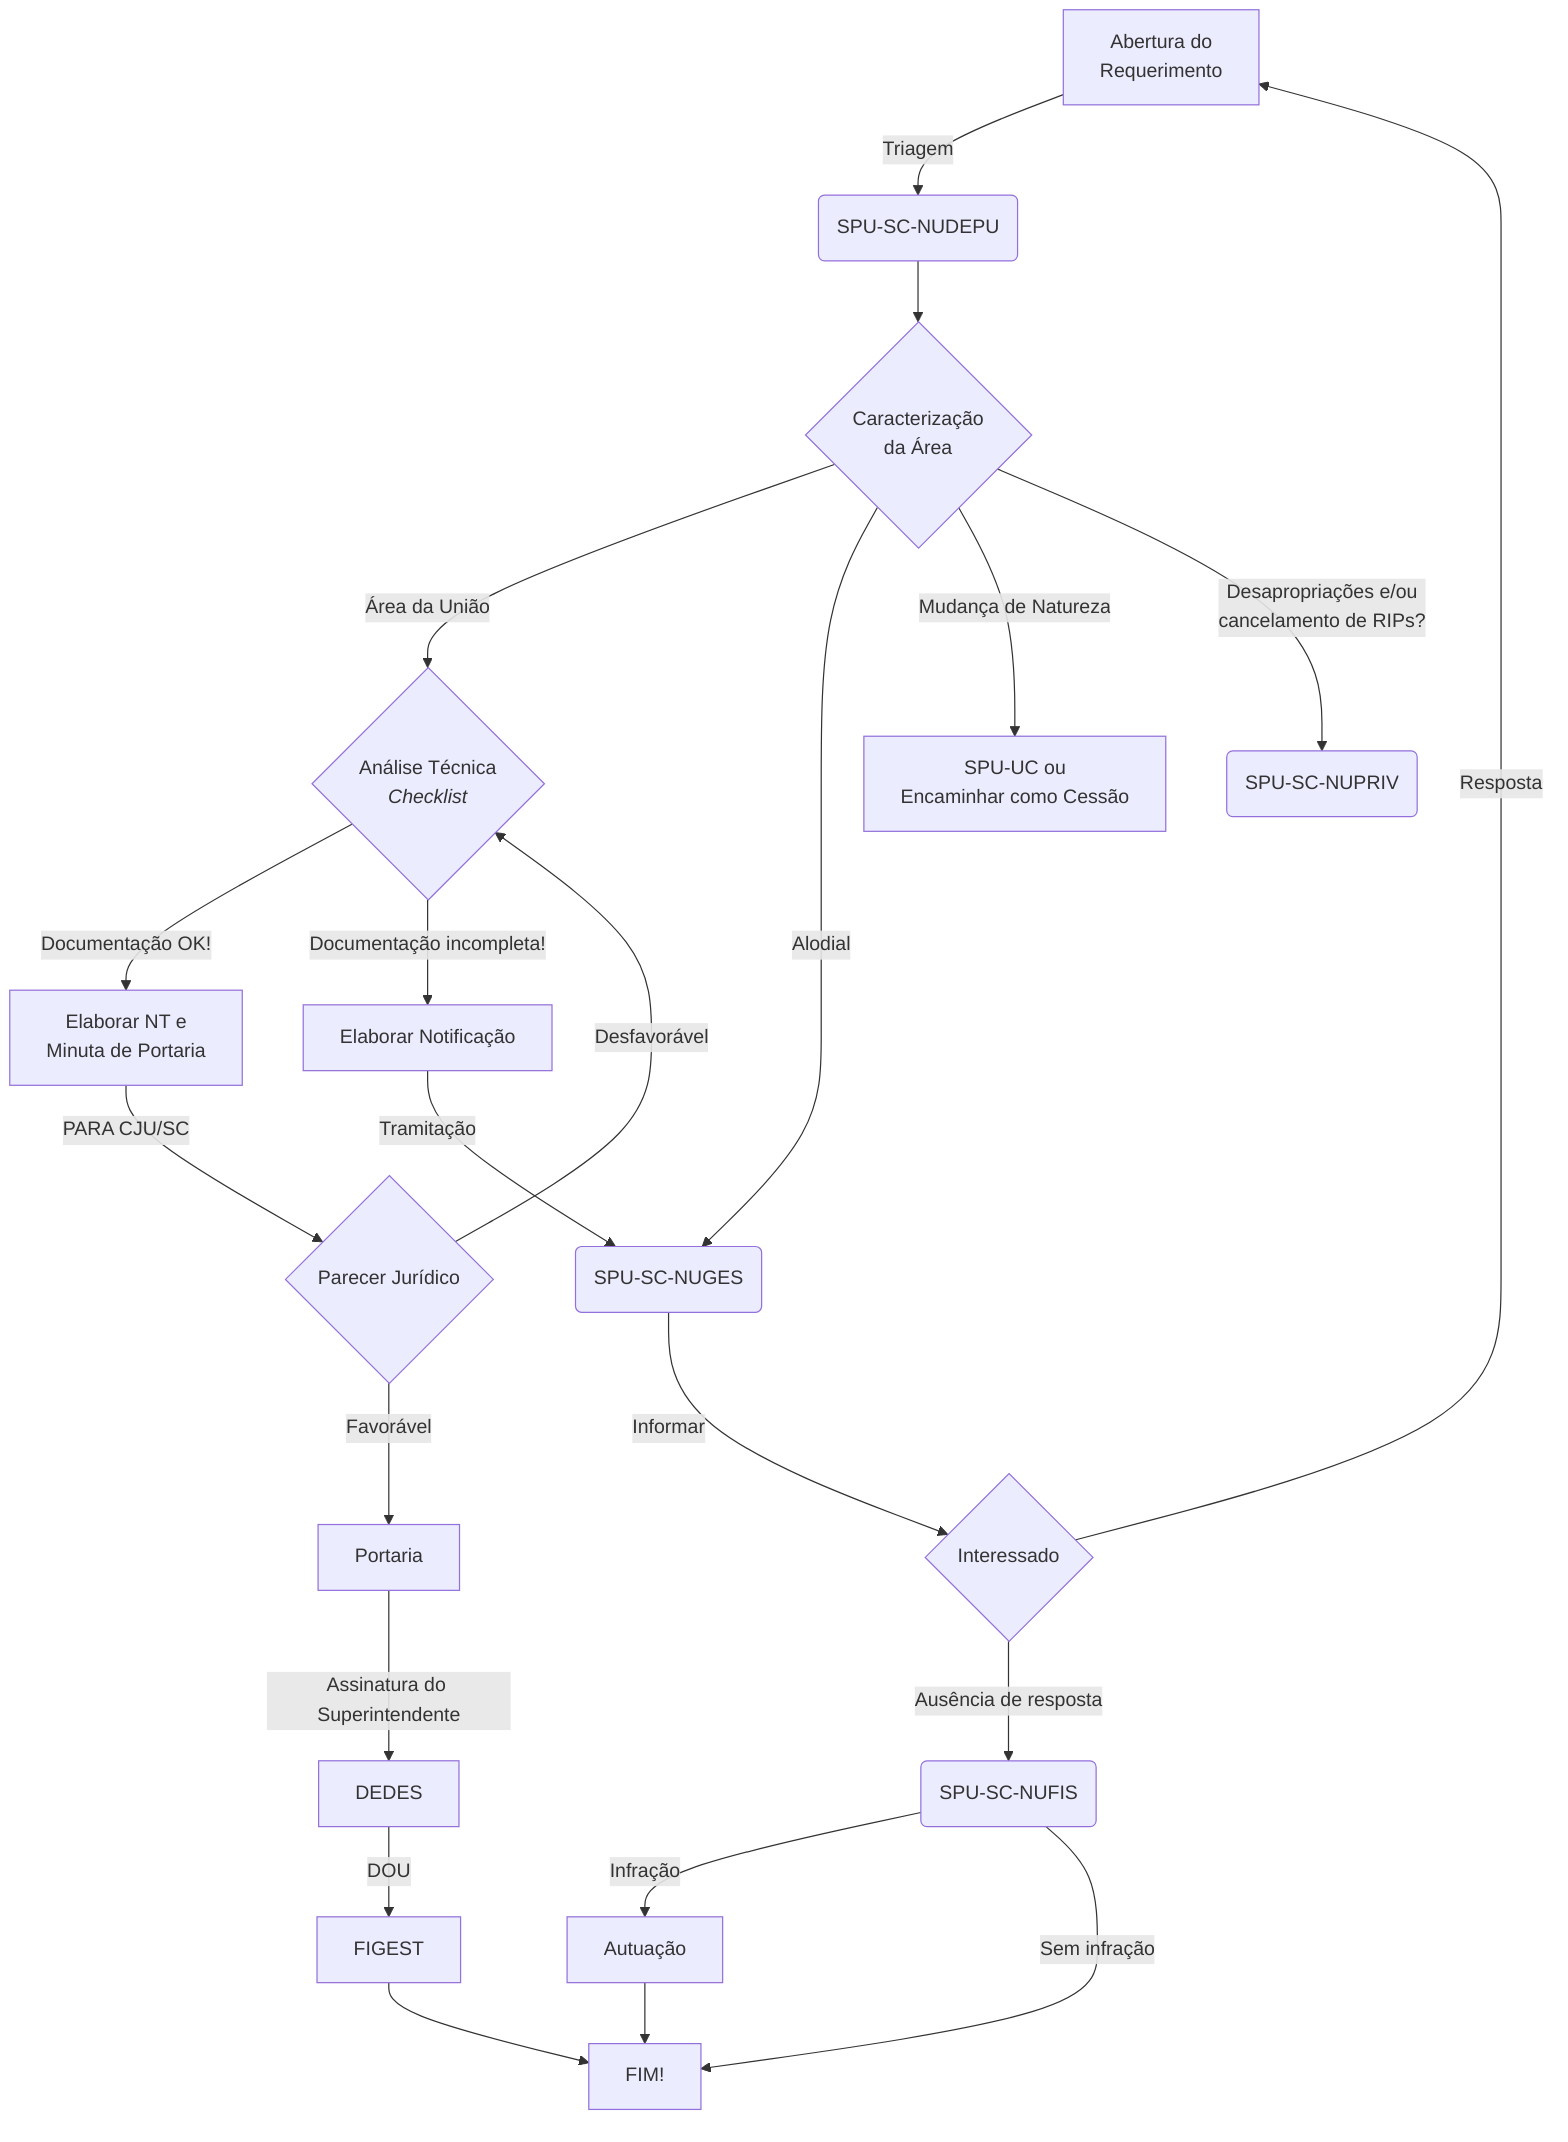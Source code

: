 graph TD
  A[Abertura do <br> Requerimento] -->|Triagem| B(SPU-SC-NUDEPU)
  B --> C{<center>Caracterização <br> da Área</center>}
  C -->|Área da União| D{<center>Análise Técnica<br><i>Checklist</i></center>}
  C -->|Alodial| N(SPU-SC-NUGES)
  C -->|Mudança de Natureza| R[<center>SPU-UC ou <br> Encaminhar como Cessão</center>]
  D -->|Documentação OK!| E[Elaborar NT e <br> Minuta de Portaria]
  D -->|Documentação incompleta!| M[Elaborar Notificação]
  C -->|Desapropriações e/ou <br> cancelamento de RIPs?| S(SPU-SC-NUPRIV)
  M -->|Tramitação| N
  N -->|Informar| O{Interessado}
  O -->|Ausência de resposta| P(SPU-SC-NUFIS)
  O -->|Resposta| A
  P -->|Infração| Q[Autuação]
  P -->|Sem infração| F
  Q --> F
  E -->|PARA CJU/SC| I{Parecer Jurídico}
  I -->|Favorável| J[Portaria]
  J -->|Assinatura do Superintendente| K[DEDES]
  I -->|Desfavorável| D
  K -->|DOU| L[FIGEST]
  L --> F[FIM!]